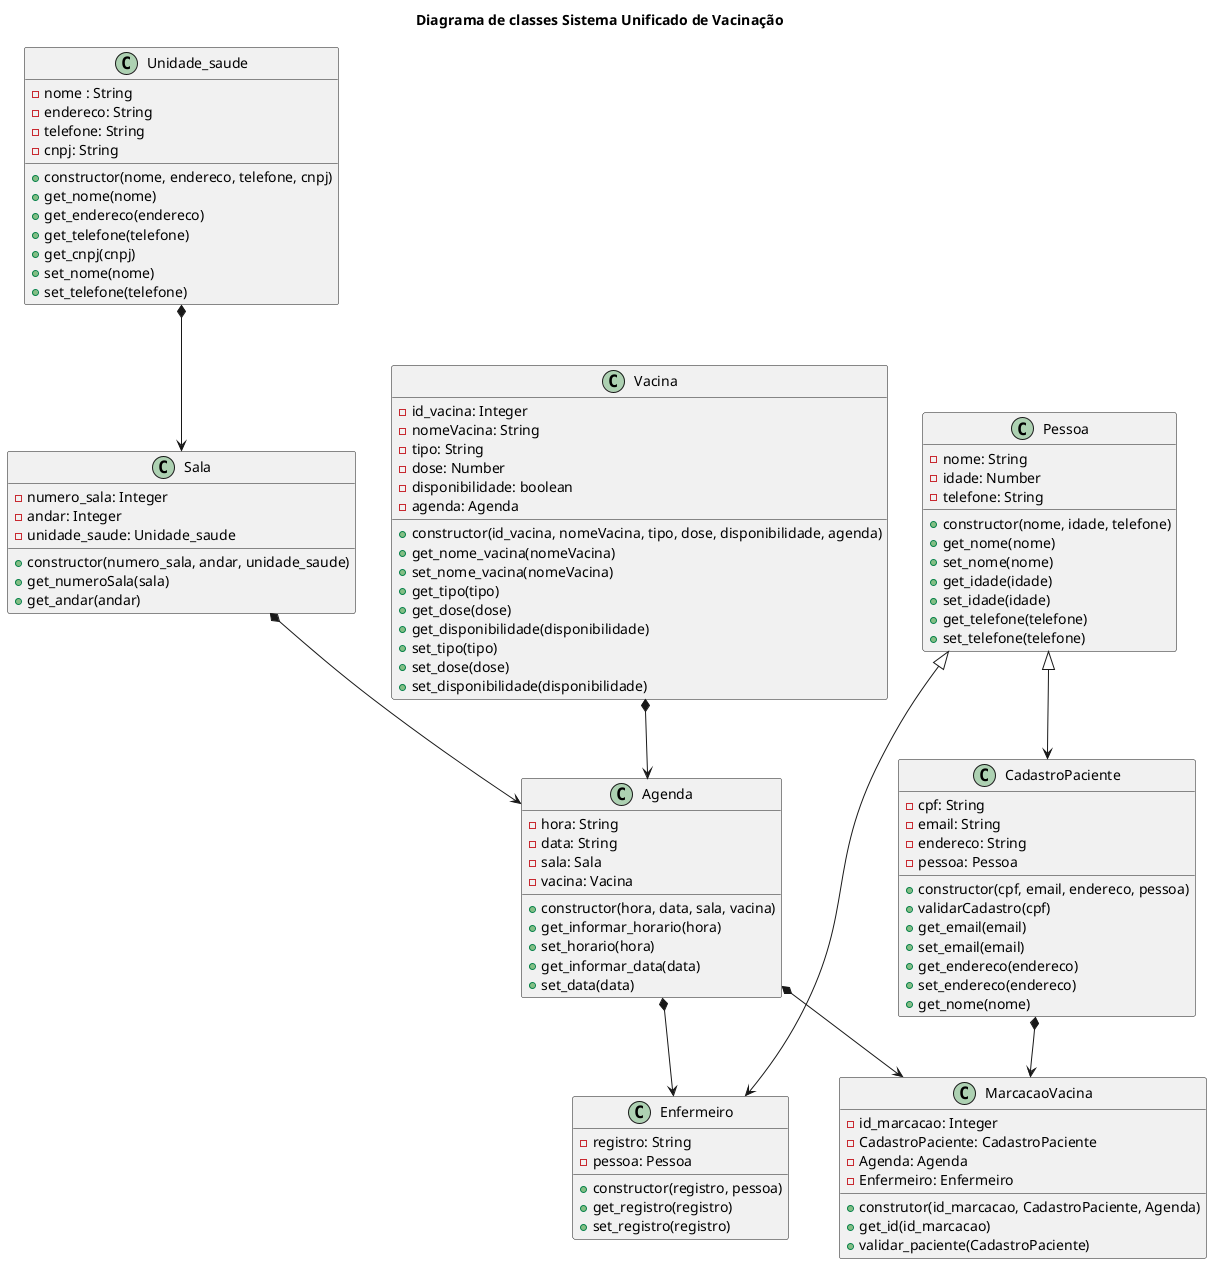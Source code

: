 @startuml diagrama_classe

title Diagrama de classes Sistema Unificado de Vacinação

class Unidade_saude{
    - nome : String
    - endereco: String
    - telefone: String
    - cnpj: String
    + constructor(nome, endereco, telefone, cnpj)
    + get_nome(nome)
    + get_endereco(endereco)
    + get_telefone(telefone)
    + get_cnpj(cnpj)
    + set_nome(nome)
    + set_telefone(telefone)
}

class Sala{
    - numero_sala: Integer
    - andar: Integer
    - unidade_saude: Unidade_saude 
    + constructor(numero_sala, andar, unidade_saude)
    + get_numeroSala(sala)
    + get_andar(andar)
    
}

class Agenda{
    - hora: String
    - data: String
    - sala: Sala
    - vacina: Vacina
    + constructor(hora, data, sala, vacina)
    + get_informar_horario(hora)
    + set_horario(hora)
    + get_informar_data(data)
    + set_data(data)
}


Class Vacina{
    - id_vacina: Integer
    - nomeVacina: String
    - tipo: String
    - dose: Number
    - disponibilidade: boolean
    - agenda: Agenda
    + constructor(id_vacina, nomeVacina, tipo, dose, disponibilidade, agenda)
    + get_nome_vacina(nomeVacina)
    + set_nome_vacina(nomeVacina)
    + get_tipo(tipo)
    + get_dose(dose)
    + get_disponibilidade(disponibilidade)
    + set_tipo(tipo)
    + set_dose(dose)
    + set_disponibilidade(disponibilidade)
}

class Pessoa{
    - nome: String
    - idade: Number
    - telefone: String
    + constructor(nome, idade, telefone)
    + get_nome(nome)
    + set_nome(nome)
    + get_idade(idade)
    + set_idade(idade)
    + get_telefone(telefone)
    + set_telefone(telefone)
}

class CadastroPaciente {
    - cpf: String
    - email: String
    - endereco: String
    - pessoa: Pessoa
    + constructor(cpf, email, endereco, pessoa)
    + validarCadastro(cpf)
    + get_email(email)
    + set_email(email)
    + get_endereco(endereco)
    + set_endereco(endereco)
    + get_nome(nome)
}

class Enfermeiro {
    - registro: String
    - pessoa: Pessoa
    + constructor(registro, pessoa)
    + get_registro(registro)
    + set_registro(registro)
}

class MarcacaoVacina{
    - id_marcacao: Integer
    - CadastroPaciente: CadastroPaciente
    - Agenda: Agenda
    - Enfermeiro: Enfermeiro
    + construtor(id_marcacao, CadastroPaciente, Agenda)
    + get_id(id_marcacao)
    + validar_paciente(CadastroPaciente)
}

Pessoa <|--> CadastroPaciente
Pessoa <|--> Enfermeiro
Unidade_saude *--> Sala
Sala *--> Agenda
Vacina *--> Agenda
Agenda *--> Enfermeiro
CadastroPaciente *--> MarcacaoVacina
Agenda *--> MarcacaoVacina

@enduml
